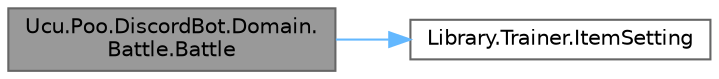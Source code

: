 digraph "Ucu.Poo.DiscordBot.Domain.Battle.Battle"
{
 // INTERACTIVE_SVG=YES
 // LATEX_PDF_SIZE
  bgcolor="transparent";
  edge [fontname=Helvetica,fontsize=10,labelfontname=Helvetica,labelfontsize=10];
  node [fontname=Helvetica,fontsize=10,shape=box,height=0.2,width=0.4];
  rankdir="LR";
  Node1 [id="Node000001",label="Ucu.Poo.DiscordBot.Domain.\lBattle.Battle",height=0.2,width=0.4,color="gray40", fillcolor="grey60", style="filled", fontcolor="black",tooltip="Inicializa una nueva instancia de la clase Battle con los entrenadores proporcionados...."];
  Node1 -> Node2 [id="edge1_Node000001_Node000002",color="steelblue1",style="solid",tooltip=" "];
  Node2 [id="Node000002",label="Library.Trainer.ItemSetting",height=0.2,width=0.4,color="grey40", fillcolor="white", style="filled",URL="$classLibrary_1_1Trainer.html#a1551b8371e0bd2892c44168e80d6cc14",tooltip="Inicializa los contadores de ítems disponibles para el entrenador."];
}
